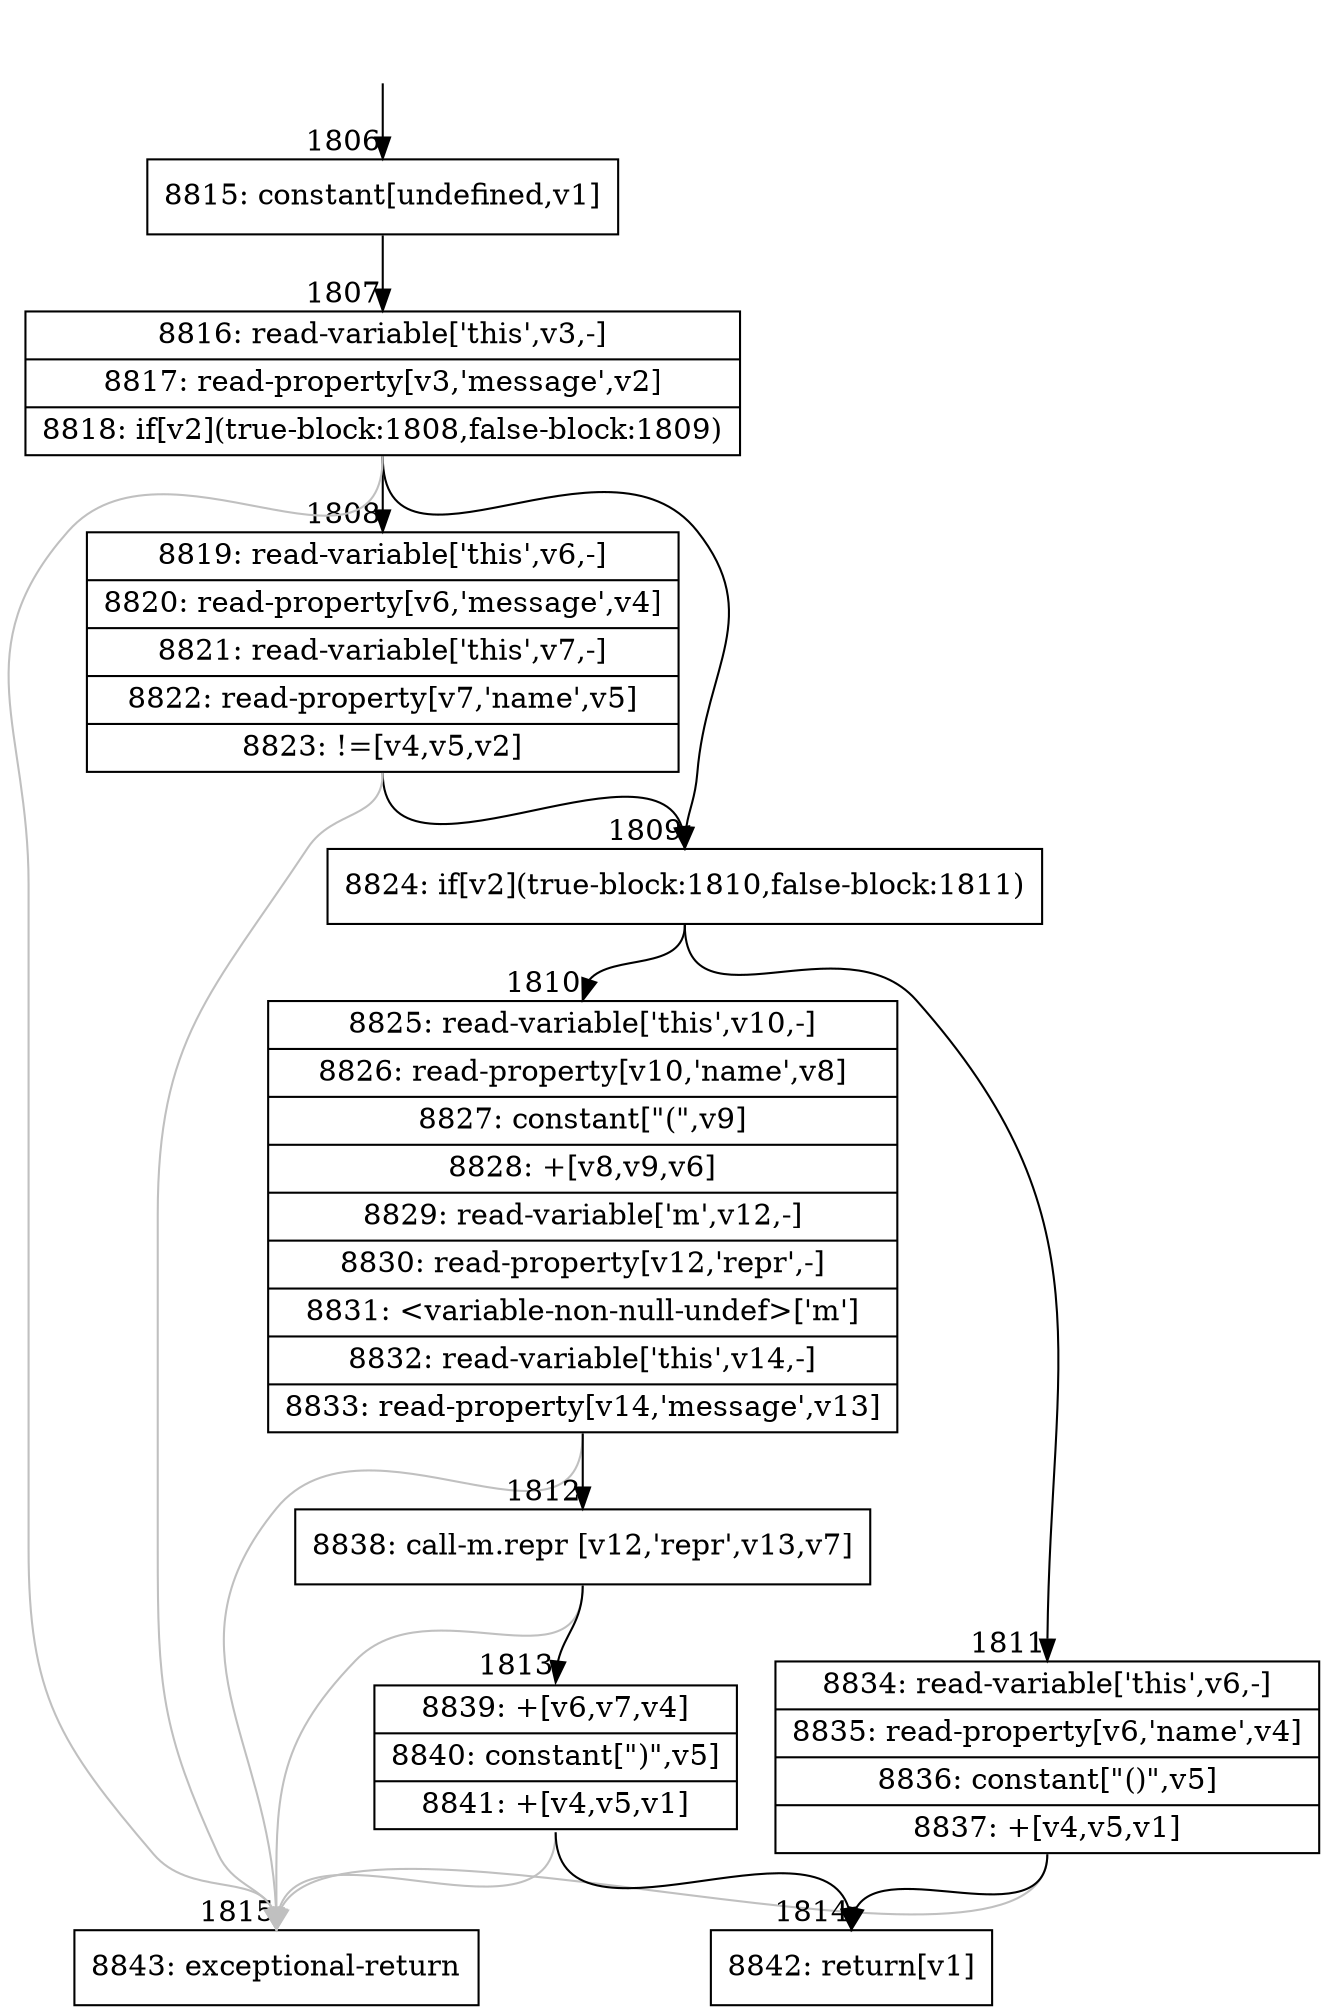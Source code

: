 digraph {
rankdir="TD"
BB_entry123[shape=none,label=""];
BB_entry123 -> BB1806 [tailport=s, headport=n, headlabel="    1806"]
BB1806 [shape=record label="{8815: constant[undefined,v1]}" ] 
BB1806 -> BB1807 [tailport=s, headport=n, headlabel="      1807"]
BB1807 [shape=record label="{8816: read-variable['this',v3,-]|8817: read-property[v3,'message',v2]|8818: if[v2](true-block:1808,false-block:1809)}" ] 
BB1807 -> BB1809 [tailport=s, headport=n, headlabel="      1809"]
BB1807 -> BB1808 [tailport=s, headport=n, headlabel="      1808"]
BB1807 -> BB1815 [tailport=s, headport=n, color=gray, headlabel="      1815"]
BB1808 [shape=record label="{8819: read-variable['this',v6,-]|8820: read-property[v6,'message',v4]|8821: read-variable['this',v7,-]|8822: read-property[v7,'name',v5]|8823: !=[v4,v5,v2]}" ] 
BB1808 -> BB1809 [tailport=s, headport=n]
BB1808 -> BB1815 [tailport=s, headport=n, color=gray]
BB1809 [shape=record label="{8824: if[v2](true-block:1810,false-block:1811)}" ] 
BB1809 -> BB1810 [tailport=s, headport=n, headlabel="      1810"]
BB1809 -> BB1811 [tailport=s, headport=n, headlabel="      1811"]
BB1810 [shape=record label="{8825: read-variable['this',v10,-]|8826: read-property[v10,'name',v8]|8827: constant[\"(\",v9]|8828: +[v8,v9,v6]|8829: read-variable['m',v12,-]|8830: read-property[v12,'repr',-]|8831: \<variable-non-null-undef\>['m']|8832: read-variable['this',v14,-]|8833: read-property[v14,'message',v13]}" ] 
BB1810 -> BB1812 [tailport=s, headport=n, headlabel="      1812"]
BB1810 -> BB1815 [tailport=s, headport=n, color=gray]
BB1811 [shape=record label="{8834: read-variable['this',v6,-]|8835: read-property[v6,'name',v4]|8836: constant[\"()\",v5]|8837: +[v4,v5,v1]}" ] 
BB1811 -> BB1814 [tailport=s, headport=n, headlabel="      1814"]
BB1811 -> BB1815 [tailport=s, headport=n, color=gray]
BB1812 [shape=record label="{8838: call-m.repr [v12,'repr',v13,v7]}" ] 
BB1812 -> BB1813 [tailport=s, headport=n, headlabel="      1813"]
BB1812 -> BB1815 [tailport=s, headport=n, color=gray]
BB1813 [shape=record label="{8839: +[v6,v7,v4]|8840: constant[\")\",v5]|8841: +[v4,v5,v1]}" ] 
BB1813 -> BB1814 [tailport=s, headport=n]
BB1813 -> BB1815 [tailport=s, headport=n, color=gray]
BB1814 [shape=record label="{8842: return[v1]}" ] 
BB1815 [shape=record label="{8843: exceptional-return}" ] 
//#$~ 1062
}
